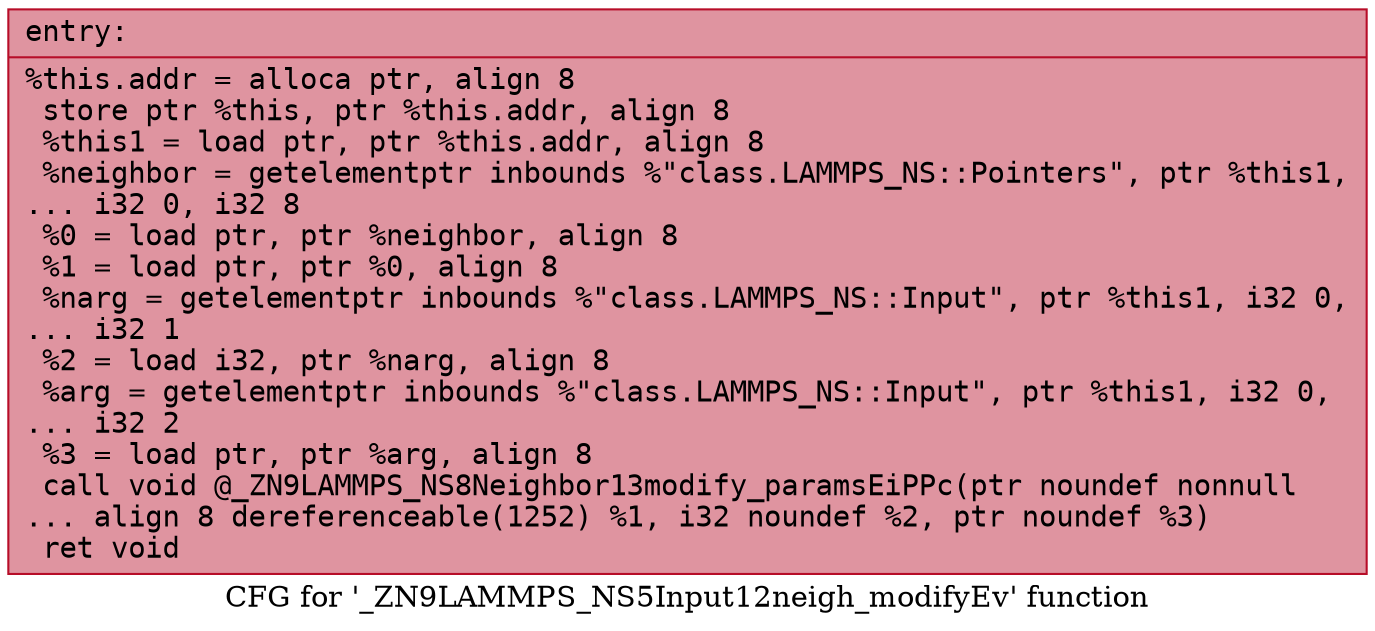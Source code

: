 digraph "CFG for '_ZN9LAMMPS_NS5Input12neigh_modifyEv' function" {
	label="CFG for '_ZN9LAMMPS_NS5Input12neigh_modifyEv' function";

	Node0x5628736f2fa0 [shape=record,color="#b70d28ff", style=filled, fillcolor="#b70d2870" fontname="Courier",label="{entry:\l|  %this.addr = alloca ptr, align 8\l  store ptr %this, ptr %this.addr, align 8\l  %this1 = load ptr, ptr %this.addr, align 8\l  %neighbor = getelementptr inbounds %\"class.LAMMPS_NS::Pointers\", ptr %this1,\l... i32 0, i32 8\l  %0 = load ptr, ptr %neighbor, align 8\l  %1 = load ptr, ptr %0, align 8\l  %narg = getelementptr inbounds %\"class.LAMMPS_NS::Input\", ptr %this1, i32 0,\l... i32 1\l  %2 = load i32, ptr %narg, align 8\l  %arg = getelementptr inbounds %\"class.LAMMPS_NS::Input\", ptr %this1, i32 0,\l... i32 2\l  %3 = load ptr, ptr %arg, align 8\l  call void @_ZN9LAMMPS_NS8Neighbor13modify_paramsEiPPc(ptr noundef nonnull\l... align 8 dereferenceable(1252) %1, i32 noundef %2, ptr noundef %3)\l  ret void\l}"];
}
